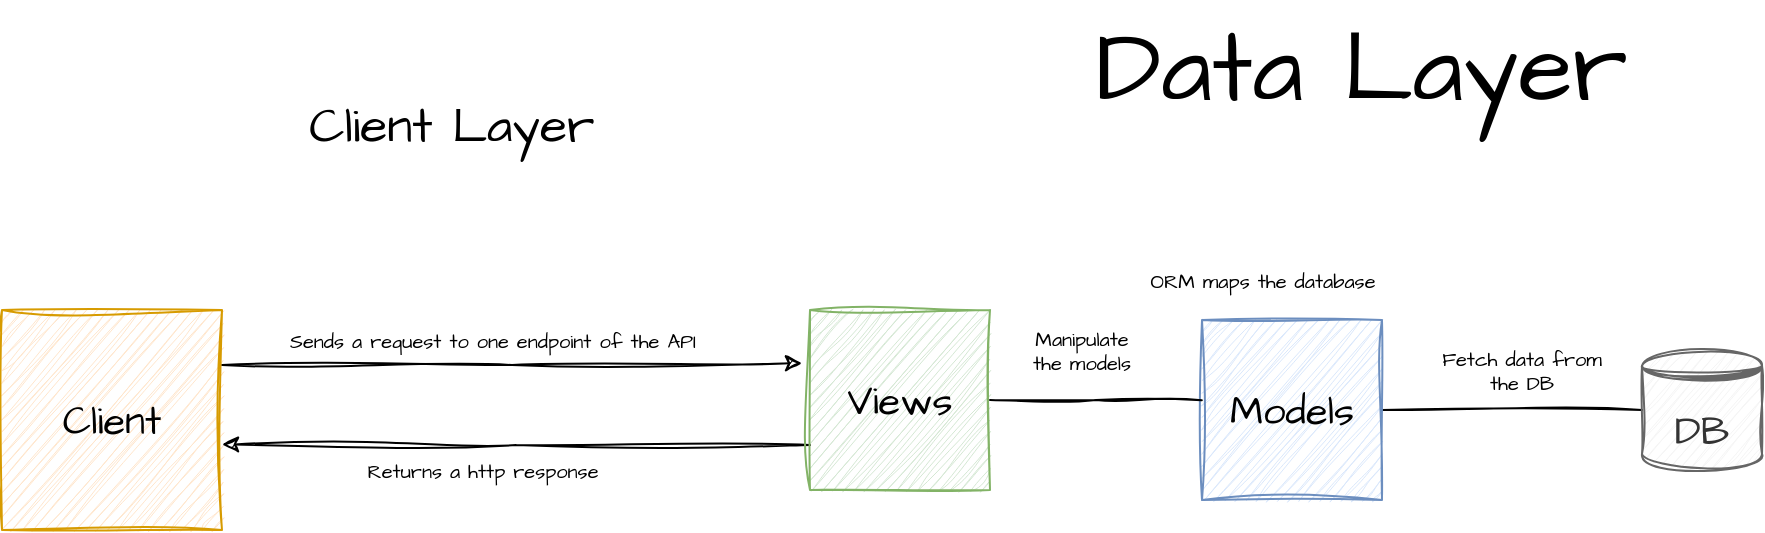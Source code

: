 <mxfile version="21.1.2" type="device">
  <diagram name="Página-1" id="OFlFge8HKMDxQr-XdvGW">
    <mxGraphModel dx="971" dy="436" grid="1" gridSize="10" guides="1" tooltips="1" connect="1" arrows="1" fold="1" page="1" pageScale="1" pageWidth="827" pageHeight="1169" math="0" shadow="0">
      <root>
        <mxCell id="0" />
        <mxCell id="1" parent="0" />
        <mxCell id="TZsVn0mFYQbVB2vfKE1I-45" style="edgeStyle=orthogonalEdgeStyle;rounded=0;sketch=1;hachureGap=4;jiggle=2;curveFitting=1;orthogonalLoop=1;jettySize=auto;html=1;exitX=1;exitY=0.25;exitDx=0;exitDy=0;entryX=0;entryY=0.443;entryDx=0;entryDy=0;entryPerimeter=0;fontFamily=Architects Daughter;fontSource=https%3A%2F%2Ffonts.googleapis.com%2Fcss%3Ffamily%3DArchitects%2BDaughter;fontSize=16;" edge="1" parent="1" source="TZsVn0mFYQbVB2vfKE1I-7">
          <mxGeometry relative="1" as="geometry">
            <mxPoint x="814" y="551.63" as="targetPoint" />
          </mxGeometry>
        </mxCell>
        <mxCell id="TZsVn0mFYQbVB2vfKE1I-7" value="Client" style="whiteSpace=wrap;html=1;aspect=fixed;sketch=1;hachureGap=4;jiggle=2;curveFitting=1;fontFamily=Architects Daughter;fontSource=https%3A%2F%2Ffonts.googleapis.com%2Fcss%3Ffamily%3DArchitects%2BDaughter;fontSize=20;fillColor=#ffe6cc;strokeColor=#d79b00;" vertex="1" parent="1">
          <mxGeometry x="414" y="525" width="110" height="110" as="geometry" />
        </mxCell>
        <mxCell id="TZsVn0mFYQbVB2vfKE1I-8" value="Sends a request to one endpoint of the API" style="text;html=1;align=center;verticalAlign=middle;resizable=0;points=[];autosize=1;strokeColor=none;fillColor=none;fontSize=10;fontFamily=Architects Daughter;rounded=0;" vertex="1" parent="1">
          <mxGeometry x="544" y="525" width="230" height="30" as="geometry" />
        </mxCell>
        <mxCell id="TZsVn0mFYQbVB2vfKE1I-13" style="edgeStyle=orthogonalEdgeStyle;rounded=0;sketch=1;hachureGap=4;jiggle=2;curveFitting=1;orthogonalLoop=1;jettySize=auto;html=1;entryX=0;entryY=0.5;entryDx=0;entryDy=0;fontFamily=Architects Daughter;fontSource=https%3A%2F%2Ffonts.googleapis.com%2Fcss%3Ffamily%3DArchitects%2BDaughter;fontSize=16;endArrow=none;endFill=0;" edge="1" parent="1" source="TZsVn0mFYQbVB2vfKE1I-9" target="TZsVn0mFYQbVB2vfKE1I-12">
          <mxGeometry relative="1" as="geometry" />
        </mxCell>
        <mxCell id="TZsVn0mFYQbVB2vfKE1I-9" value="Models" style="whiteSpace=wrap;html=1;aspect=fixed;sketch=1;hachureGap=4;jiggle=2;curveFitting=1;fontFamily=Architects Daughter;fontSource=https%3A%2F%2Ffonts.googleapis.com%2Fcss%3Ffamily%3DArchitects%2BDaughter;fontSize=20;fillColor=#dae8fc;strokeColor=#6c8ebf;" vertex="1" parent="1">
          <mxGeometry x="1014" y="530" width="90" height="90" as="geometry" />
        </mxCell>
        <mxCell id="TZsVn0mFYQbVB2vfKE1I-10" value="ORM maps the database" style="text;html=1;align=center;verticalAlign=middle;resizable=0;points=[];autosize=1;strokeColor=none;fillColor=none;fontSize=10;fontFamily=Architects Daughter;" vertex="1" parent="1">
          <mxGeometry x="974" y="495" width="140" height="30" as="geometry" />
        </mxCell>
        <mxCell id="TZsVn0mFYQbVB2vfKE1I-12" value="DB" style="shape=datastore;whiteSpace=wrap;html=1;sketch=1;hachureGap=4;jiggle=2;curveFitting=1;fontFamily=Architects Daughter;fontSource=https%3A%2F%2Ffonts.googleapis.com%2Fcss%3Ffamily%3DArchitects%2BDaughter;fontSize=20;fillColor=#f5f5f5;fontColor=#333333;strokeColor=#666666;" vertex="1" parent="1">
          <mxGeometry x="1234" y="545" width="60" height="60" as="geometry" />
        </mxCell>
        <mxCell id="TZsVn0mFYQbVB2vfKE1I-42" style="edgeStyle=orthogonalEdgeStyle;rounded=0;sketch=1;hachureGap=4;jiggle=2;curveFitting=1;orthogonalLoop=1;jettySize=auto;html=1;exitX=1;exitY=0.5;exitDx=0;exitDy=0;fontFamily=Architects Daughter;fontSource=https%3A%2F%2Ffonts.googleapis.com%2Fcss%3Ffamily%3DArchitects%2BDaughter;fontSize=16;entryX=-0.001;entryY=0.446;entryDx=0;entryDy=0;entryPerimeter=0;endArrow=none;endFill=0;" edge="1" parent="1" source="TZsVn0mFYQbVB2vfKE1I-14" target="TZsVn0mFYQbVB2vfKE1I-9">
          <mxGeometry relative="1" as="geometry" />
        </mxCell>
        <mxCell id="TZsVn0mFYQbVB2vfKE1I-46" style="edgeStyle=orthogonalEdgeStyle;rounded=0;sketch=1;hachureGap=4;jiggle=2;curveFitting=1;orthogonalLoop=1;jettySize=auto;html=1;exitX=0;exitY=0.75;exitDx=0;exitDy=0;entryX=1;entryY=0.611;entryDx=0;entryDy=0;entryPerimeter=0;fontFamily=Architects Daughter;fontSource=https%3A%2F%2Ffonts.googleapis.com%2Fcss%3Ffamily%3DArchitects%2BDaughter;fontSize=16;" edge="1" parent="1" source="TZsVn0mFYQbVB2vfKE1I-14" target="TZsVn0mFYQbVB2vfKE1I-7">
          <mxGeometry relative="1" as="geometry" />
        </mxCell>
        <mxCell id="TZsVn0mFYQbVB2vfKE1I-14" value="Views" style="whiteSpace=wrap;html=1;aspect=fixed;sketch=1;hachureGap=4;jiggle=2;curveFitting=1;fontFamily=Architects Daughter;fontSource=https%3A%2F%2Ffonts.googleapis.com%2Fcss%3Ffamily%3DArchitects%2BDaughter;fontSize=20;fillColor=#d5e8d4;strokeColor=#82b366;" vertex="1" parent="1">
          <mxGeometry x="818" y="525" width="90" height="90" as="geometry" />
        </mxCell>
        <mxCell id="TZsVn0mFYQbVB2vfKE1I-16" value="Returns a http response" style="text;html=1;align=center;verticalAlign=middle;resizable=0;points=[];autosize=1;strokeColor=none;fillColor=none;fontSize=10;fontFamily=Architects Daughter;" vertex="1" parent="1">
          <mxGeometry x="584" y="590" width="140" height="30" as="geometry" />
        </mxCell>
        <mxCell id="TZsVn0mFYQbVB2vfKE1I-31" value="Data Layer" style="text;html=1;strokeColor=none;fillColor=none;align=center;verticalAlign=middle;whiteSpace=wrap;rounded=0;fontSize=50;fontFamily=Architects Daughter;" vertex="1" parent="1">
          <mxGeometry x="934" y="370" width="320" height="70" as="geometry" />
        </mxCell>
        <mxCell id="TZsVn0mFYQbVB2vfKE1I-33" value="Client Layer" style="text;html=1;strokeColor=none;fillColor=none;align=center;verticalAlign=middle;whiteSpace=wrap;rounded=0;fontSize=25;fontFamily=Architects Daughter;" vertex="1" parent="1">
          <mxGeometry x="564" y="410" width="150" height="45" as="geometry" />
        </mxCell>
        <mxCell id="TZsVn0mFYQbVB2vfKE1I-38" value="Manipulate the models" style="text;html=1;strokeColor=none;fillColor=none;align=center;verticalAlign=middle;whiteSpace=wrap;rounded=0;fontSize=10;fontFamily=Architects Daughter;" vertex="1" parent="1">
          <mxGeometry x="924" y="530" width="60" height="30" as="geometry" />
        </mxCell>
        <mxCell id="TZsVn0mFYQbVB2vfKE1I-47" value="Fetch data from the DB" style="text;html=1;strokeColor=none;fillColor=none;align=center;verticalAlign=middle;whiteSpace=wrap;rounded=0;fontSize=10;fontFamily=Architects Daughter;" vertex="1" parent="1">
          <mxGeometry x="1124" y="540" width="100" height="30" as="geometry" />
        </mxCell>
      </root>
    </mxGraphModel>
  </diagram>
</mxfile>
